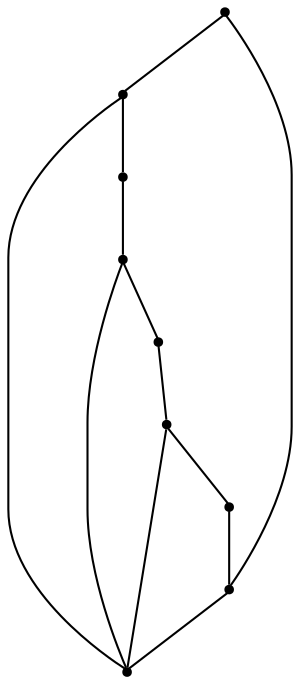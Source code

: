 graph {
  node [shape=point,comment="{\"directed\":false,\"doi\":\"10.1007/978-3-030-04414-5_10\",\"figure\":\"5 (1)\"}"]

  v0 [pos="1434.968091568155,282.7358359553564"]
  v1 [pos="1417.0278594888366,390.36122047044705"]
  v2 [pos="1381.1553756766211,444.1764562335276"]
  v3 [pos="1309.4012831142502,462.1135076440416"]
  v4 [pos="1363.2172420150869,246.85991293817972"]
  v5 [pos="1273.523648640201,354.4873640515178"]
  v6 [pos="1201.7748021222903,444.1764562335276"]
  v7 [pos="1201.7748021222903,264.8000523233826"]
  v8 [pos="1147.9589386040805,372.42438764244"]

  v0 -- v1 [id="-1",pos="1434.968091568155,282.7358359553564 1417.5007983454648,315.7254206850141 1411.2080885300802,353.49348926364075 1417.0278594888366,390.36122047044705"]
  v8 -- v7 [id="-12",pos="1147.9589386040805,372.42438764244 1175.183016078875,342.00011900794055 1193.7652050290624,304.8321587665238 1201.7748021222903,264.8000523233826"]
  v8 -- v5 [id="-13",pos="1147.9589386040805,372.42438764244 1194.055749721846,352.11576924827824 1228.8266135834967,351.97006649653514 1273.523648640201,354.4873640515178"]
  v5 -- v1 [id="-14",pos="1273.523648640201,354.4873640515178 1278.402833871522,354.4425791553135 1283.4221463921983,354.7155216313938 1288.588635030682,354.99355344684056 1340.8594589698773,357.8064480120308 1408.1993389582863,361.136119314334 1417.0278594888366,390.36122047044705"]
  v6 -- v8 [id="-15",pos="1201.7748021222903,444.1764562335276 1206.7255419705782,409.4975387150324 1182.630110029147,377.37617959981316 1147.9589386040805,372.42438764244"]
  v5 -- v3 [id="-16",pos="1273.523648640201,354.4873640515178 1265.7099038734827,384.50613431606894 1257.8920894480316,414.5313905197348 1309.4012831142502,462.1135076440416"]
  v7 -- v4 [id="-17",pos="1201.7748021222903,264.8000523233826 1256.2418428319356,269.53113158793934 1311.1130515244688,263.43857739803167 1363.2172420150869,246.85991293817972"]
  v3 -- v6 [id="-18",pos="1309.4012831142502,462.1135076440416 1276.4075105596364,444.64856265467876 1238.647309185432,438.3517967641142 1201.7748021222903,444.1764562335276"]
  v4 -- v0 [id="-19",pos="1363.2172420150869,246.85991293817972 1363.21714663246,271.6272662933119 1383.2953166974085,291.70522208084526 1408.0576639636554,291.70522208084526 1417.759221674989,291.70522208084526 1427.2107497279346,288.5547725373156 1434.968091568155,282.7358359553564"]
  v4 -- v5 [id="-20",pos="1363.2172420150869,246.85991293817972 1288.0884485370705,302.3107181418476 1280.8082105948374,328.39373152887794 1273.523648640201,354.4873640515178"]
  v2 -- v3 [id="-21",pos="1381.1553756766211,444.1764562335276 1355.7409291868823,438.52682173875473 1329.161733650171,445.1778025689143 1309.4012831142502,462.1135076440416"]
  v1 -- v2 [id="-22",pos="1417.0278594888366,390.36122047044705 1399.564667719088,403.94258621380715 1386.9751784295863,422.82868710136785 1381.1553756766211,444.1764562335276"]
}